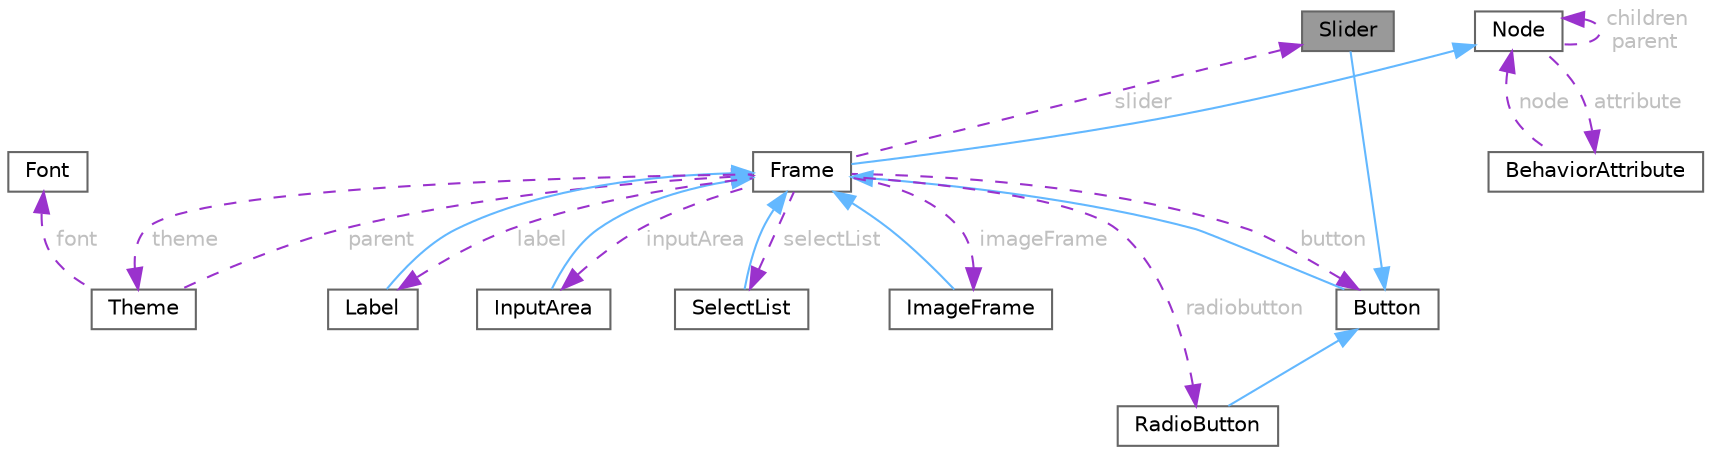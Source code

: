 digraph "Slider"
{
 // LATEX_PDF_SIZE
  bgcolor="transparent";
  edge [fontname=Helvetica,fontsize=10,labelfontname=Helvetica,labelfontsize=10];
  node [fontname=Helvetica,fontsize=10,shape=box,height=0.2,width=0.4];
  Node1 [id="Node000001",label="Slider",height=0.2,width=0.4,color="gray40", fillcolor="grey60", style="filled", fontcolor="black",tooltip="Represents a slider component in the GUI."];
  Node2 -> Node1 [id="edge22_Node000001_Node000002",dir="back",color="steelblue1",style="solid",tooltip=" "];
  Node2 [id="Node000002",label="Button",height=0.2,width=0.4,color="gray40", fillcolor="white", style="filled",URL="$classButton.html",tooltip="Represents a button."];
  Node3 -> Node2 [id="edge23_Node000002_Node000003",dir="back",color="steelblue1",style="solid",tooltip=" "];
  Node3 [id="Node000003",label="Frame",height=0.2,width=0.4,color="gray40", fillcolor="white", style="filled",URL="$classFrame.html",tooltip="Represents a frame."];
  Node4 -> Node3 [id="edge24_Node000003_Node000004",dir="back",color="steelblue1",style="solid",tooltip=" "];
  Node4 [id="Node000004",label="Node",height=0.2,width=0.4,color="gray40", fillcolor="white", style="filled",URL="$classNode.html",tooltip="Represents a node in the tree structure."];
  Node4 -> Node4 [id="edge25_Node000004_Node000004",dir="back",color="darkorchid3",style="dashed",tooltip=" ",label=" children\nparent",fontcolor="grey" ];
  Node5 -> Node4 [id="edge26_Node000004_Node000005",dir="back",color="darkorchid3",style="dashed",tooltip=" ",label=" attribute",fontcolor="grey" ];
  Node5 [id="Node000005",label="BehaviorAttribute",height=0.2,width=0.4,color="gray40", fillcolor="white", style="filled",URL="$unionBehaviorAttribute.html",tooltip="Union representing different types of behavior attributes."];
  Node4 -> Node5 [id="edge27_Node000005_Node000004",dir="back",color="darkorchid3",style="dashed",tooltip=" ",label=" node",fontcolor="grey" ];
  Node6 -> Node3 [id="edge28_Node000003_Node000006",dir="back",color="darkorchid3",style="dashed",tooltip=" ",label=" theme",fontcolor="grey" ];
  Node6 [id="Node000006",label="Theme",height=0.2,width=0.4,color="gray40", fillcolor="white", style="filled",URL="$structTheme.html",tooltip="Represents a theme."];
  Node7 -> Node6 [id="edge29_Node000006_Node000007",dir="back",color="darkorchid3",style="dashed",tooltip=" ",label=" font",fontcolor="grey" ];
  Node7 [id="Node000007",label="Font",height=0.2,width=0.4,color="gray40", fillcolor="white", style="filled",URL="$structFont.html",tooltip="Represents a font."];
  Node3 -> Node6 [id="edge30_Node000006_Node000003",dir="back",color="darkorchid3",style="dashed",tooltip=" ",label=" parent",fontcolor="grey" ];
  Node8 -> Node3 [id="edge31_Node000003_Node000008",dir="back",color="darkorchid3",style="dashed",tooltip=" ",label=" label",fontcolor="grey" ];
  Node8 [id="Node000008",label="Label",height=0.2,width=0.4,color="gray40", fillcolor="white", style="filled",URL="$classLabel.html",tooltip="Represents a label."];
  Node3 -> Node8 [id="edge32_Node000008_Node000003",dir="back",color="steelblue1",style="solid",tooltip=" "];
  Node2 -> Node3 [id="edge33_Node000003_Node000002",dir="back",color="darkorchid3",style="dashed",tooltip=" ",label=" button",fontcolor="grey" ];
  Node9 -> Node3 [id="edge34_Node000003_Node000009",dir="back",color="darkorchid3",style="dashed",tooltip=" ",label=" inputArea",fontcolor="grey" ];
  Node9 [id="Node000009",label="InputArea",height=0.2,width=0.4,color="gray40", fillcolor="white", style="filled",URL="$classInputArea.html",tooltip="Represents an input area."];
  Node3 -> Node9 [id="edge35_Node000009_Node000003",dir="back",color="steelblue1",style="solid",tooltip=" "];
  Node10 -> Node3 [id="edge36_Node000003_Node000010",dir="back",color="darkorchid3",style="dashed",tooltip=" ",label=" selectList",fontcolor="grey" ];
  Node10 [id="Node000010",label="SelectList",height=0.2,width=0.4,color="gray40", fillcolor="white", style="filled",URL="$classSelectList.html",tooltip="Represents a selectable list."];
  Node3 -> Node10 [id="edge37_Node000010_Node000003",dir="back",color="steelblue1",style="solid",tooltip=" "];
  Node11 -> Node3 [id="edge38_Node000003_Node000011",dir="back",color="darkorchid3",style="dashed",tooltip=" ",label=" imageFrame",fontcolor="grey" ];
  Node11 [id="Node000011",label="ImageFrame",height=0.2,width=0.4,color="gray40", fillcolor="white", style="filled",URL="$classImageFrame.html",tooltip="Represents an image frame."];
  Node3 -> Node11 [id="edge39_Node000011_Node000003",dir="back",color="steelblue1",style="solid",tooltip=" "];
  Node12 -> Node3 [id="edge40_Node000003_Node000012",dir="back",color="darkorchid3",style="dashed",tooltip=" ",label=" radiobutton",fontcolor="grey" ];
  Node12 [id="Node000012",label="RadioButton",height=0.2,width=0.4,color="gray40", fillcolor="white", style="filled",URL="$classRadioButton.html",tooltip="Represents a radio button."];
  Node2 -> Node12 [id="edge41_Node000012_Node000002",dir="back",color="steelblue1",style="solid",tooltip=" "];
  Node1 -> Node3 [id="edge42_Node000003_Node000001",dir="back",color="darkorchid3",style="dashed",tooltip=" ",label=" slider",fontcolor="grey" ];
}

